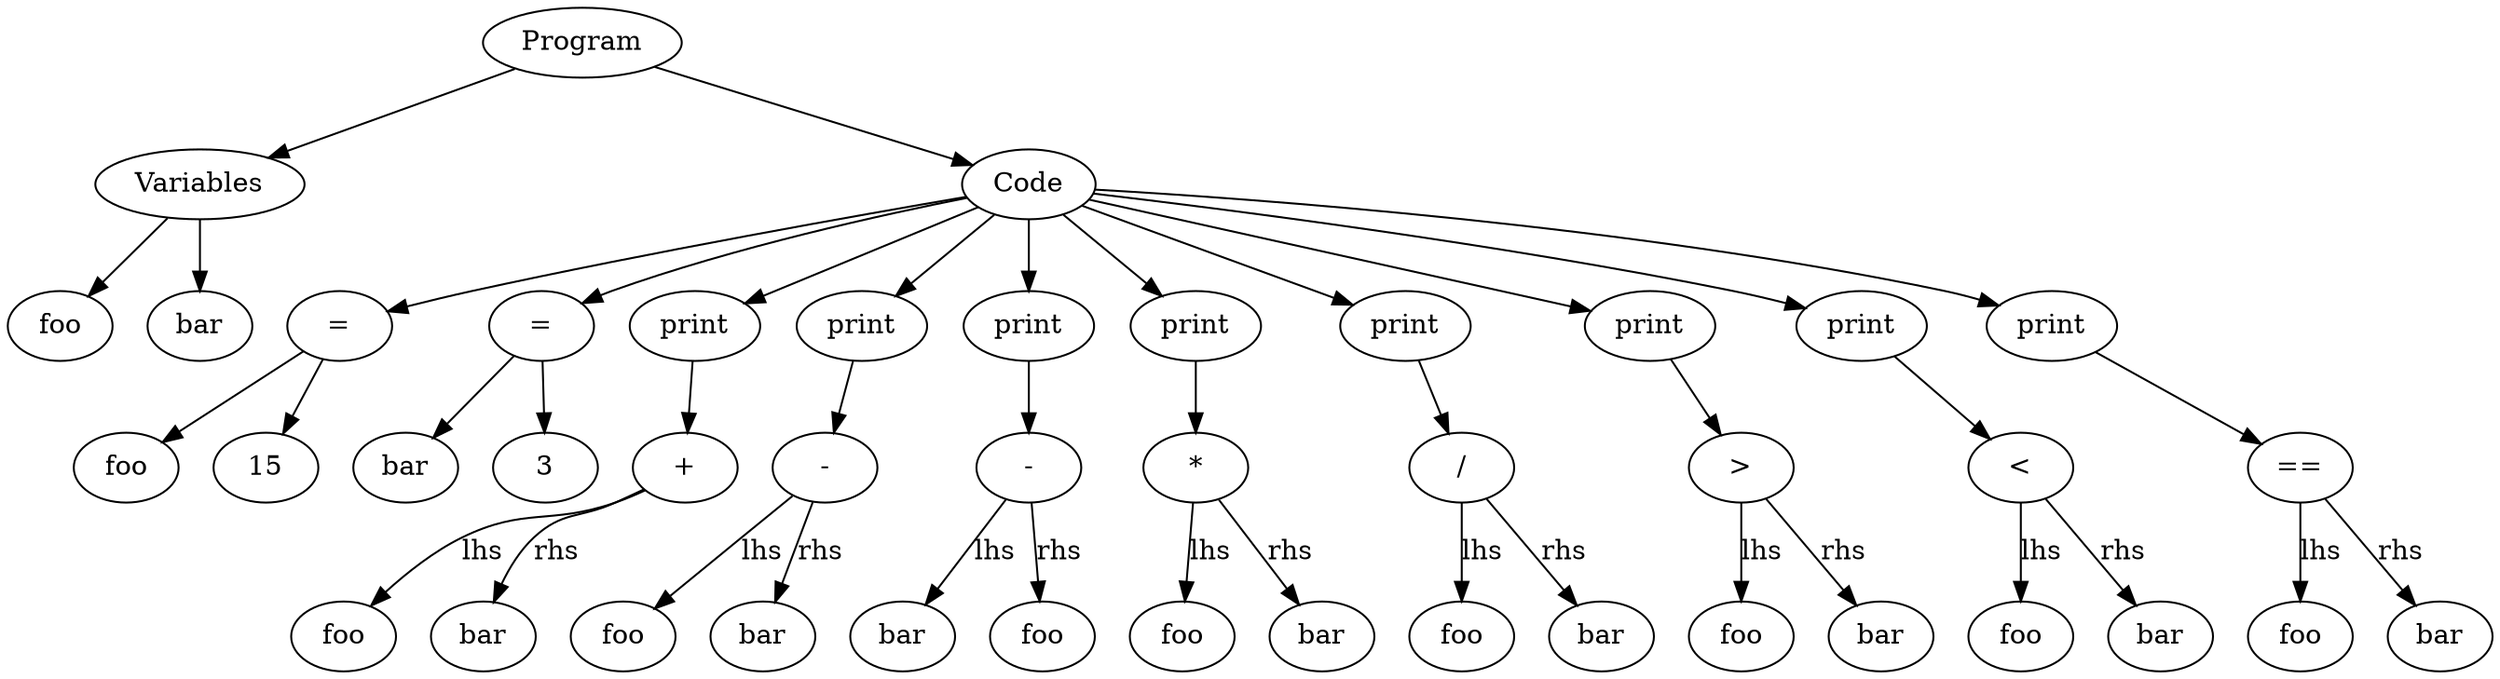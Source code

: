 digraph G {
node_label_0 [label="Program"];
node_label_1 [label="Variables"];
node_label_0 -> node_label_1 [label=""];
node_label_2 [label="foo"];
node_label_1 -> node_label_2 [label=""];
node_label_3 [label="bar"];
node_label_1 -> node_label_3 [label=""];
node_label_4 [label="Code"];
node_label_0 -> node_label_4 [label=""];
node_label_5 [label="="];
node_label_6 [label="foo"];
node_label_5 -> node_label_6 [label=""];
node_label_7 [label="15"];
node_label_5 -> node_label_7 [label=""];
node_label_4 -> node_label_5 [label=""];
node_label_8 [label="="];
node_label_9 [label="bar"];
node_label_8 -> node_label_9 [label=""];
node_label_10 [label="3"];
node_label_8 -> node_label_10 [label=""];
node_label_4 -> node_label_8 [label=""];
node_label_11 [label="print"];
node_label_12 [label="+"];
node_label_13 [label="foo"];
node_label_12 -> node_label_13 [label="lhs"];
node_label_14 [label="bar"];
node_label_12 -> node_label_14 [label="rhs"];
node_label_11 -> node_label_12 [label=""];
node_label_4 -> node_label_11 [label=""];
node_label_15 [label="print"];
node_label_16 [label="-"];
node_label_17 [label="foo"];
node_label_16 -> node_label_17 [label="lhs"];
node_label_18 [label="bar"];
node_label_16 -> node_label_18 [label="rhs"];
node_label_15 -> node_label_16 [label=""];
node_label_4 -> node_label_15 [label=""];
node_label_19 [label="print"];
node_label_20 [label="-"];
node_label_21 [label="bar"];
node_label_20 -> node_label_21 [label="lhs"];
node_label_22 [label="foo"];
node_label_20 -> node_label_22 [label="rhs"];
node_label_19 -> node_label_20 [label=""];
node_label_4 -> node_label_19 [label=""];
node_label_23 [label="print"];
node_label_24 [label="*"];
node_label_25 [label="foo"];
node_label_24 -> node_label_25 [label="lhs"];
node_label_26 [label="bar"];
node_label_24 -> node_label_26 [label="rhs"];
node_label_23 -> node_label_24 [label=""];
node_label_4 -> node_label_23 [label=""];
node_label_27 [label="print"];
node_label_28 [label="/"];
node_label_29 [label="foo"];
node_label_28 -> node_label_29 [label="lhs"];
node_label_30 [label="bar"];
node_label_28 -> node_label_30 [label="rhs"];
node_label_27 -> node_label_28 [label=""];
node_label_4 -> node_label_27 [label=""];
node_label_31 [label="print"];
node_label_32 [label=">"];
node_label_33 [label="foo"];
node_label_32 -> node_label_33 [label="lhs"];
node_label_34 [label="bar"];
node_label_32 -> node_label_34 [label="rhs"];
node_label_31 -> node_label_32 [label=""];
node_label_4 -> node_label_31 [label=""];
node_label_35 [label="print"];
node_label_36 [label="<"];
node_label_37 [label="foo"];
node_label_36 -> node_label_37 [label="lhs"];
node_label_38 [label="bar"];
node_label_36 -> node_label_38 [label="rhs"];
node_label_35 -> node_label_36 [label=""];
node_label_4 -> node_label_35 [label=""];
node_label_39 [label="print"];
node_label_40 [label="=="];
node_label_41 [label="foo"];
node_label_40 -> node_label_41 [label="lhs"];
node_label_42 [label="bar"];
node_label_40 -> node_label_42 [label="rhs"];
node_label_39 -> node_label_40 [label=""];
node_label_4 -> node_label_39 [label=""];
}
